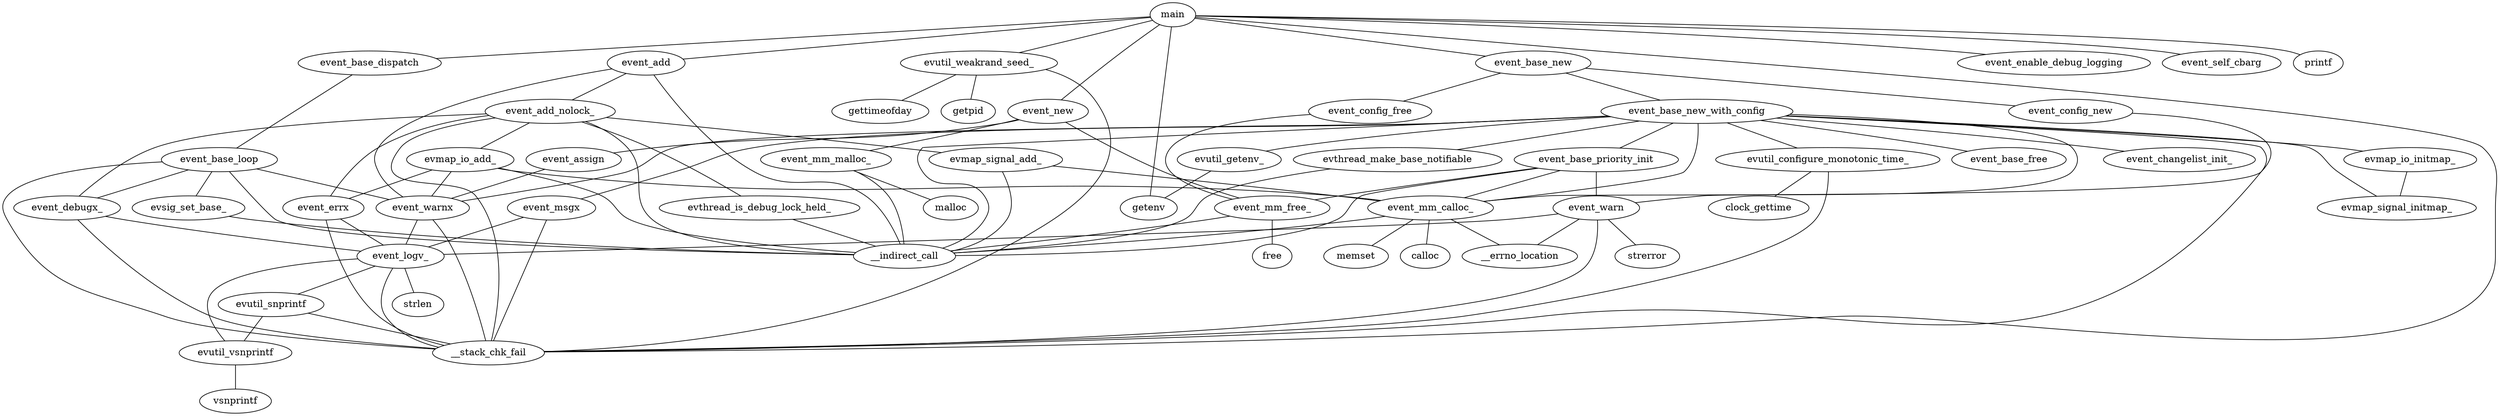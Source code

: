 graph "callgraph-info-combiner" {
	graph [bb="0,0,3910.1,612",
		bgcolor=white
	];
	node [label="\N"];
	main	[height=0.5,
		pos="1804,594",
		width=0.93881];
	getenv	[height=0.5,
		pos="1411,306",
		width=1.1735];
	main -- getenv	[pos="1770.1,591.9 1675.9,586.78 1410.6,557.96 1300,396 1291,382.79 1291.5,373.53 1300,360 1309.1,345.64 1349.7,328.67 1379.2,317.88"];
	event_enable_debug_logging	[height=0.5,
		pos="2920,522",
		width=3.9899];
	main -- event_enable_debug_logging	[pos="1837.7,591.82 1961.7,587.36 2403.6,570.16 2767,540 2784,538.59 2802.1,536.82 2819.7,534.96"];
	event_self_cbarg	[height=0.5,
		pos="3170,522",
		width=2.4553];
	main -- event_self_cbarg	[pos="1837.9,593.22 1985.4,593.83 2584.7,592.76 3073,540 3084.6,538.75 3096.8,536.97 3108.6,535.02"];
	event_add	[height=0.5,
		pos="725,522",
		width=1.6068];
	main -- event_add	[pos="1770.5,590.83 1616.5,580.84 975.22,539.23 780.99,526.63"];
	__stack_chk_fail	[height=0.5,
		pos="1121,90",
		width=2.3109];
	main -- __stack_chk_fail	[pos="1770.2,592.67 1581,590.67 652.4,579.01 369,540 201.87,516.99 0,619.7 0,451 0,451 0,451 0,233 0,141.76 96.651,166.79 185,144 205.62,\
138.68 818.61,106.61 1041.2,95.104"];
	event_base_dispatch	[height=0.5,
		pos="485,522",
		width=2.9608];
	main -- event_base_dispatch	[pos="1770.2,592.08 1632.1,588.17 1097,571.7 658,540 630.01,537.98 599.52,535.18 572.05,532.44"];
	evutil_weakrand_seed_	[height=0.5,
		pos="2641,522",
		width=3.2497];
	main -- evutil_weakrand_seed_	[pos="1837.7,591.2 1939.9,585.6 2254.9,567.21 2515,540 2529.2,538.52 2544.2,536.7 2558.7,534.82"];
	event_new	[height=0.5,
		pos="1175,450",
		width=1.661];
	main -- event_new	[pos="1770.2,592.55 1667,590.71 1357.2,581.77 1267,540 1232.1,523.85 1202.4,488.88 1186.7,467.91"];
	event_base_new	[height=0.5,
		pos="2420,522",
		width=2.3831];
	main -- event_base_new	[pos="1836.7,589.29 1932.1,578.44 2212.2,546.61 2346.5,531.35"];
	printf	[height=0.5,
		pos="3313,522",
		width=1.0291];
	main -- printf	[pos="1838,593.23 2029.9,594.3 2980.6,596.6 3267,540 3273.3,538.75 3280,536.74 3286.2,534.53"];
	event_add_nolock_	[height=0.5,
		pos="604,450",
		width=2.69];
	event_add -- event_add_nolock_	[pos="698.74,505.81 679.14,494.47 652.39,479 632.31,467.38"];
	__indirect_call	[height=0.5,
		pos="1015,234",
		width=2.1123];
	event_add -- __indirect_call	[pos="675.32,512.75 611.92,501.71 509.05,481.93 498,468 457.49,416.94 458.58,361.3 553,288 611.51,242.58 823.52,235.04 938.9,234.42"];
	event_warnx	[height=0.5,
		pos="1143,306",
		width=1.9318];
	event_add -- event_warnx	[pos="736.01,504.17 760.84,466.74 821.42,378.4 852,360 857.03,356.97 1003.6,331.19 1086.7,316.73"];
	evmap_signal_add_	[height=0.5,
		pos="1618,378",
		width=2.7623];
	event_add_nolock_ -- evmap_signal_add_	[pos="697.25,444.99 856.36,437.77 1190.4,420.97 1472,396 1493.7,394.07 1517.2,391.54 1538.9,389.01"];
	event_add_nolock_ -- __indirect_call	[pos="592.33,432.01 571.71,399.73 534.33,329.08 571,288 618.06,235.27 816.86,260.65 887,252 907.8,249.43 930.48,246.47 950.9,243.75"];
	evmap_io_add_	[height=0.5,
		pos="725,378",
		width=2.2206];
	event_add_nolock_ -- evmap_io_add_	[pos="632.06,432.76 651.75,421.38 677.95,406.22 697.51,394.91"];
	event_errx	[height=0.5,
		pos="957,306",
		width=1.679];
	event_add_nolock_ -- event_errx	[pos="605.04,431.95 607.27,411.49 614.24,377.74 636,360 679.67,324.39 831.67,334.66 887,324 895.35,322.39 904.2,320.44 912.7,318.44"];
	event_add_nolock_ -- __stack_chk_fail	[pos="572.71,432.93 535.62,414.2 471.67,382.88 415,360 368.86,341.37 337.98,364.44 309,324 299.68,310.99 298.59,300.15 309,288 342.79,\
248.54 488.99,261.85 540,252 679.73,225.03 715.29,219.54 852,180 898.58,166.53 909.01,159.38 955,144 995.6,130.43 1042,115.67 1075.4,\
105.18"];
	evthread_is_debug_lock_held_	[height=0.5,
		pos="729,306",
		width=4.1524];
	event_add_nolock_ -- evthread_is_debug_lock_held_	[pos="598.54,432 593.5,412.82 588.72,381.5 603,360 615.21,341.62 635.18,329.59 655.66,321.74"];
	event_debugx_	[height=0.5,
		pos="145,306",
		width=2.2026];
	event_add_nolock_ -- event_debugx_	[pos="513.59,443.49 417.72,436.4 273.54,421.81 225,396 193.45,379.22 168.18,344.81 155,324.04"];
	event_mm_calloc_	[height=0.5,
		pos="3312,306",
		width=2.5998];
	evmap_signal_add_ -- event_mm_calloc_	[pos="1686.4,364.93 1699.9,362.96 1713.8,361.18 1727,360 2383.7,301.08 2553.6,386.35 3210,324 3222.2,322.84 3235.2,321.08 3247.7,319.13"];
	evmap_signal_add_ -- __indirect_call	[pos="1597.5,360.34 1566.4,335.17 1510.3,290.12 1505,288 1337,221.32 1278.9,277.76 1100,252 1090,250.56 1079.4,248.71 1069.3,246.77"];
	memset	[height=0.5,
		pos="3222,234",
		width=1.336];
	event_mm_calloc_ -- memset	[pos="3290.7,288.41 3275.9,276.93 3256.4,261.75 3241.9,250.51"];
	__errno_location	[height=0.5,
		pos="3374,234",
		width=2.3831];
	event_mm_calloc_ -- __errno_location	[pos="3327,288.05 3336.8,277.05 3349.4,262.76 3359.1,251.79"];
	calloc	[height=0.5,
		pos="3119,234",
		width=1.0291];
	event_mm_calloc_ -- calloc	[pos="3269.8,289.9 3240.4,279.34 3200.3,264.88 3165,252 3159.4,249.96 3153.4,247.76 3147.7,245.65"];
	event_mm_calloc_ -- __indirect_call	[pos="3248,292.84 3235.4,290.88 3222.3,289.13 3210,288 2743,245.34 1566.3,302.19 1100,252 1089.5,250.87 1078.4,249.09 1067.8,247.1"];
	evmap_io_add_ -- event_mm_calloc_	[pos="788.48,367.01 808.73,364.22 831.26,361.54 852,360 1897.2,282.34 2166.1,418.42 3210,324 3222.3,322.88 3235.4,321.13 3248,319.17"];
	evmap_io_add_ -- __indirect_call	[pos="785.16,366.06 796.41,364.03 808.06,361.94 819,360 864.97,351.85 995.95,359.73 1026,324 1042.8,303.98 1032.8,271.91 1024,252.22"];
	evmap_io_add_ -- event_errx	[pos="770.84,363.17 813.09,350.42 875.25,331.67 915.92,319.39"];
	evmap_io_add_ -- event_warnx	[pos="784.63,365.94 796.03,363.9 807.87,361.84 819,360 925.41,342.4 952.77,342.7 1059,324 1069.3,322.19 1080.2,320.1 1090.7,318.02"];
	event_logv_	[height=0.5,
		pos="1174,234",
		width=1.8054];
	event_errx -- event_logv_	[pos="996.55,292.24 1035.3,279.74 1094.1,260.78 1133.3,248.15"];
	event_errx -- __stack_chk_fail	[pos="944.39,288.14 932.21,269.63 917.33,239.44 930,216 961.1,158.48 1031.5,123.18 1077.5,105.35"];
	evutil_vsnprintf	[height=0.5,
		pos="675,90",
		width=2.329];
	event_logv_ -- evutil_vsnprintf	[pos="1127.6,221.24 1118.5,219.25 1109,217.38 1100,216 1049.3,208.24 674.81,217.64 640,180 620.95,159.4 642.3,127.21 659.02,107.71"];
	evutil_snprintf	[height=0.5,
		pos="728,162",
		width=2.1845];
	event_logv_ -- evutil_snprintf	[pos="1126.8,221.52 1117.9,219.55 1108.7,217.61 1100,216 994.65,196.43 871.35,180.16 796.5,171"];
	event_logv_ -- __stack_chk_fail	[pos="1161,216.21 1153.8,206.19 1145.3,192.94 1140,180 1130.2,156.18 1125.2,126.61 1122.8,108.27"];
	strlen	[height=0.5,
		pos="1187,162",
		width=1.0652];
	event_logv_ -- strlen	[pos="1177.2,215.7 1179.2,204.85 1181.8,190.92 1183.8,180.1"];
	vsnprintf	[height=0.5,
		pos="675,18",
		width=1.4804];
	evutil_vsnprintf -- vsnprintf	[pos="675,71.697 675,60.846 675,46.917 675,36.104"];
	evutil_snprintf -- evutil_vsnprintf	[pos="715.17,144.05 706.96,133.21 696.34,119.18 688.08,108.28"];
	evutil_snprintf -- __stack_chk_fail	[pos="787.53,150.06 798.65,148.04 810.18,145.95 821,144 902.99,129.26 997.65,112.6 1058.4,101.96"];
	event_warnx -- event_logv_	[pos="1150.5,288.05 1155.3,277.21 1161.5,263.18 1166.3,252.28"];
	event_warnx -- __stack_chk_fail	[pos="1191.4,292.99 1212.7,285.06 1235.5,272.26 1248,252 1256.4,238.37 1249.5,231.93 1248,216 1244.9,183.55 1254,169.71 1234,144 1218.9,\
124.69 1195.2,112.1 1173.3,104.06"];
	evthread_is_debug_lock_held_ -- __indirect_call	[pos="791.76,289.64 843.4,277 915.66,259.31 963.83,247.52"];
	event_debugx_ -- event_logv_	[pos="213.94,296.96 243.22,293.78 277.74,290.33 309,288 659.95,261.85 751.31,299.59 1100,252 1109.1,250.75 1118.8,248.92 1128.1,246.91"];
	event_debugx_ -- __stack_chk_fail	[pos="204.72,294.08 367.78,264.24 809.01,183.29 816,180 838.54,169.37 836.54,154.8 859,144 917.13,116.04 989.38,102.82 1043.3,96.572"];
	event_base_loop	[height=0.5,
		pos="320,378",
		width=2.4012];
	event_base_dispatch -- event_base_loop	[pos="465.42,504.15 433.58,476.75 370.95,422.85 339.29,395.61"];
	event_base_loop -- __indirect_call	[pos="310.82,359.81 301.58,339.85 291.02,307.21 309,288 350.08,244.09 789.08,257.06 849,252 881.48,249.26 917.47,245.64 947.61,242.45"];
	event_base_loop -- __stack_chk_fail	[pos="234.21,375.48 139.42,370.65 6.4041,352.61 57,288 221.55,77.862 377.22,190.72 640,144 781.03,118.93 947.56,103.74 1043.1,96.396"];
	event_base_loop -- event_warnx	[pos="402.78,372.65 534.83,365.3 801.19,348.74 1026,324 1045.4,321.87 1066.5,318.98 1085.4,316.18"];
	event_base_loop -- event_debugx_	[pos="282.03,361.81 252.47,349.99 211.68,333.67 182.3,321.92"];
	evsig_set_base_	[height=0.5,
		pos="402,306",
		width=2.329];
	event_base_loop -- evsig_set_base_	[pos="339.43,360.41 352.41,349.33 369.42,334.82 382.42,323.71"];
	evsig_set_base_ -- __indirect_call	[pos="463.05,293.64 475.26,291.59 488.02,289.59 500,288 671.23,265.22 715.35,271.38 887,252 907.94,249.64 930.76,246.72 951.26,243.97"];
	evutil_weakrand_seed_ -- __stack_chk_fail	[pos="2722.6,509.02 2737.3,507.13 2752.6,505.36 2767,504 3063.9,476.04 3146.9,536.98 3437,468 3532.8,445.21 3640,477.51 3640,379 3640,\
379 3640,379 3640,233 3640,169.73 4256.2,248.67 3213,144 2813.1,103.88 1541.8,93.519 1204.1,91.447"];
	gettimeofday	[height=0.5,
		pos="3838,450",
		width=2.004];
	evutil_weakrand_seed_ -- gettimeofday	[pos="2721.5,508.94 2736.6,507.02 2752.3,505.26 2767,504 3205.7,466.52 3320,521.41 3757,468 3767,466.78 3777.6,464.96 3787.7,462.95"];
	getpid	[height=0.5,
		pos="3708,450",
		width=1.1193];
	evutil_weakrand_seed_ -- getpid	[pos="2721.9,508.95 2736.8,507.04 2752.4,505.28 2767,504 3160,469.59 3265.3,535.83 3654,468 3661.8,466.63 3670.1,464.43 3677.8,462.05"];
	event_mm_malloc_	[height=0.5,
		pos="1156,378",
		width=2.7081];
	event_new -- event_mm_malloc_	[pos="1170.3,431.7 1167.4,420.85 1163.6,406.92 1160.6,396.1"];
	event_assign	[height=0.5,
		pos="932,378",
		width=1.9679];
	event_new -- event_assign	[pos="1133.2,436.97 1089.7,424.42 1021.6,404.82 976.93,391.94"];
	event_mm_free_	[height=0.5,
		pos="3115,306",
		width=2.3831];
	event_new -- event_mm_free_	[pos="1234.5,448.11 1507.6,443.86 2630.4,424.73 2699,396 2720.5,387.01 2716,370.09 2737,360 2788.1,335.38 2940,319.98 3035,312.48"];
	event_mm_malloc_ -- __indirect_call	[pos="1186.7,360.8 1200.1,351.91 1214.6,339.5 1222,324 1228.9,309.57 1231.8,300.64 1222,288 1217.2,281.79 1128,260.57 1068.3,246.94"];
	malloc	[height=0.5,
		pos="1310,306",
		width=1.1374];
	event_mm_malloc_ -- malloc	[pos="1190.9,361.12 1218.6,348.53 1256.8,331.19 1282.4,319.56"];
	event_assign -- event_warnx	[pos="973.18,363.34 1010.4,351 1064.8,332.95 1101.9,320.63"];
	event_mm_free_ -- __indirect_call	[pos="3054.4,293.2 3041.4,291.1 3027.8,289.2 3015,288 2167.5,208.44 1946.3,343.84 1100,252 1089.5,250.86 1078.4,249.08 1067.8,247.08"];
	free	[height=0.5,
		pos="3035,234",
		width=0.81243];
	event_mm_free_ -- free	[pos="3096,288.41 3082.4,276.44 3064.1,260.46 3051.1,249.11"];
	event_config_new	[height=0.5,
		pos="3336,450",
		width=2.5637];
	event_base_new -- event_config_new	[pos="2480.4,509.14 2491.9,507.19 2503.8,505.36 2515,504 2779.1,471.95 3093.5,458.48 3245.2,453.52"];
	event_config_free	[height=0.5,
		pos="2766,450",
		width=2.5456];
	event_base_new -- event_config_free	[pos="2479.5,508.97 2542.4,496.24 2641.1,476.27 2704.7,463.41"];
	event_base_new_with_config	[height=0.5,
		pos="2420,450",
		width=3.9719];
	event_base_new -- event_base_new_with_config	[pos="2420,503.7 2420,492.85 2420,478.92 2420,468.1"];
	event_config_new -- event_mm_calloc_	[pos="3416.8,441.26 3489.2,431.08 3578.5,408.41 3540,360 3529.9,347.27 3443.4,329.75 3379.9,318.4"];
	event_config_free -- event_mm_free_	[pos="2854.7,445.49 3039.1,437.77 3448.4,418.21 3469,396 3602.9,251.66 3822.6,421.92 3209,324 3198.6,322.34 3187.6,320.46 3176.9,318.57"];
	event_base_new_with_config -- event_mm_calloc_	[pos="2539.6,440.11 2579.5,437.31 2624.1,434.33 2665,432 2709.6,429.45 3438.1,428.32 3469,396 3504,359.37 3432.1,333.5 3374.4,319.41"];
	event_base_new_with_config -- __indirect_call	[pos="2277.3,448.75 2037,447.14 1571.4,438.5 1510,396 1466.8,366.11 1504.6,318.77 1462,288 1396.5,240.64 1180,263.94 1100,252 1090,250.51 \
1079.5,248.64 1069.3,246.68"];
	event_base_new_with_config -- __stack_chk_fail	[pos="2541.9,440.51 2753.9,425.71 3168.3,396.71 3169,396 3179.9,384.29 3179.1,372.45 3169,360 3164.5,354.46 2173.1,144.93 2166,144 1810.5,\
97.025 1382,90.98 1204.4,90.675"];
	event_base_new_with_config -- event_warnx	[pos="2277.3,448.74 1935,447.41 1092,439.69 1050,396 1038.9,384.47 1042,373.83 1050,360 1060.9,341.2 1081.3,328.51 1100.2,320.28"];
	event_base_free	[height=0.5,
		pos="2831,378",
		width=2.3651];
	event_base_new_with_config -- event_base_free	[pos="2501.5,435.2 2564.4,424.53 2653.7,409.37 2732,396 2743.3,394.06 2755.4,391.99 2767.1,389.99"];
	evmap_io_initmap_	[height=0.5,
		pos="2201,378",
		width=2.7442];
	event_base_new_with_config -- evmap_io_initmap_	[pos="2370.3,433.12 2333.6,421.38 2283.9,405.5 2247.9,393.98"];
	evmap_signal_initmap_	[height=0.5,
		pos="2205,306",
		width=3.2858];
	event_base_new_with_config -- evmap_signal_initmap_	[pos="2395.1,432.11 2380.7,422.06 2362.4,408.81 2347,396 2329.1,381.13 2328,373.42 2309,360 2288.5,345.51 2263.4,332.62 2243.1,323.18"];
	evutil_getenv_	[height=0.5,
		pos="1386,378",
		width=2.1484];
	event_base_new_with_config -- evutil_getenv_	[pos="2279.3,446.73 2094.6,442.46 1760.5,430.3 1477,396 1465.5,394.61 1453.3,392.66 1441.7,390.57"];
	event_changelist_init_	[height=0.5,
		pos="3047,378",
		width=3.1414];
	event_base_new_with_config -- event_changelist_init_	[pos="2530.5,438.49 2632.8,428.5 2789.4,412.56 2925,396 2938.4,394.37 2952.6,392.51 2966.3,390.63"];
	event_msgx	[height=0.5,
		pos="1661,306",
		width=1.8234];
	event_base_new_with_config -- event_msgx	[pos="2282.8,444.89 2222.1,438.59 2151.4,424.89 2093,396 2072.1,385.68 2076,370.04 2055,360 1997.9,332.72 1820.7,317.34 1724.5,310.8"];
	event_base_priority_init	[height=0.5,
		pos="3338,378",
		width=3.3941];
	event_base_new_with_config -- event_base_priority_init	[pos="2541.8,440.49 2581.1,437.76 2624.9,434.73 2665,432 2903.6,415.72 2963.9,418.84 3202,396 3217.8,394.49 3234.5,392.62 3250.7,390.67"];
	event_warn	[height=0.5,
		pos="3488,306",
		width=1.7873];
	event_base_new_with_config -- event_warn	[pos="2539.6,440.09 2579.5,437.28 2624.1,434.31 2665,432 2710.6,429.42 3455.2,428.84 3487,396 3505.3,377.13 3499.7,344.07 3493.9,323.99"];
	evutil_configure_monotonic_time_	[height=0.5,
		pos="2523,378",
		width=4.6399];
	event_base_new_with_config -- evutil_configure_monotonic_time_	[pos="2444.7,432.23 2460.9,421.23 2482,406.9 2498.2,395.87"];
	evthread_make_base_notifiable	[height=0.5,
		pos="1891,378",
		width=4.3149];
	event_base_new_with_config -- evthread_make_base_notifiable	[pos="2325.4,436.49 2230.6,423.94 2085.3,404.71 1989.2,392"];
	evmap_io_initmap_ -- evmap_signal_initmap_	[pos="2202,359.7 2202.6,348.85 2203.4,334.92 2204,324.1"];
	evutil_getenv_ -- getenv	[pos="1392.1,360.05 1395.9,349.21 1400.9,335.18 1404.8,324.28"];
	event_msgx -- event_logv_	[pos="1612,293.95 1601.8,291.82 1591.1,289.72 1581,288 1458.1,266.97 1313,249.93 1233.5,241.24"];
	event_msgx -- __stack_chk_fail	[pos="1625.2,290.77 1554.4,262.7 1391.8,198.16 1255,144 1222.7,131.2 1185.9,116.67 1159.1,106.07"];
	event_base_priority_init -- event_mm_calloc_	[pos="3331.6,359.7 3327.5,348.85 3322.4,334.92 3318.4,324.1"];
	event_base_priority_init -- __indirect_call	[pos="3250.8,365.36 3099.3,345.64 2777.3,306.06 2504,288 1881.2,246.85 1720.3,321.46 1100,252 1089.5,250.83 1078.4,249.03 1067.8,247.03"];
	event_base_priority_init -- event_mm_free_	[pos="3288.5,361.46 3250.3,349.46 3197.8,332.98 3160.6,321.3"];
	event_base_priority_init -- event_warn	[pos="3373.2,360.59 3398.4,348.83 3432,333.13 3456.4,321.76"];
	event_warn -- __errno_location	[pos="3462.4,289.29 3443.9,277.92 3419,262.61 3400.3,251.14"];
	event_warn -- event_logv_	[pos="3443.1,293.02 3433.9,290.99 3424.2,289.16 3415,288 2977.8,232.52 1560,233.72 1239,234.74"];
	event_warn -- __stack_chk_fail	[pos="3489.6,287.83 3490.5,267.59 3488.6,234.37 3469,216 3307.7,64.894 3197.2,163.19 2977,144 2625.3,113.35 1516.4,96.345 1203.8,92.077"];
	strerror	[height=0.5,
		pos="3564,234",
		width=1.336];
	event_warn -- strerror	[pos="3506,288.41 3518.3,277.09 3534.5,262.18 3546.6,250.99"];
	evutil_configure_monotonic_time_ -- __stack_chk_fail	[pos="2524.7,359.82 2525.6,339.56 2523.6,306.33 2504,288 2314.1,110.72 1473.4,92.192 1204.2,90.864"];
	clock_gettime	[height=0.5,
		pos="2420,306",
		width=2.0762];
	evutil_configure_monotonic_time_ -- clock_gettime	[pos="2498.1,360.05 2481.6,348.89 2460.2,334.34 2444,323.31"];
	evthread_make_base_notifiable -- __indirect_call	[pos="1786.3,364.7 1712.6,354.92 1621,340.23 1586,324 1563.4,313.51 1566.1,297.45 1543,288 1451.6,250.54 1197.8,265.71 1100,252 1089.9,\
250.58 1079.1,248.71 1068.8,246.74"];
}
